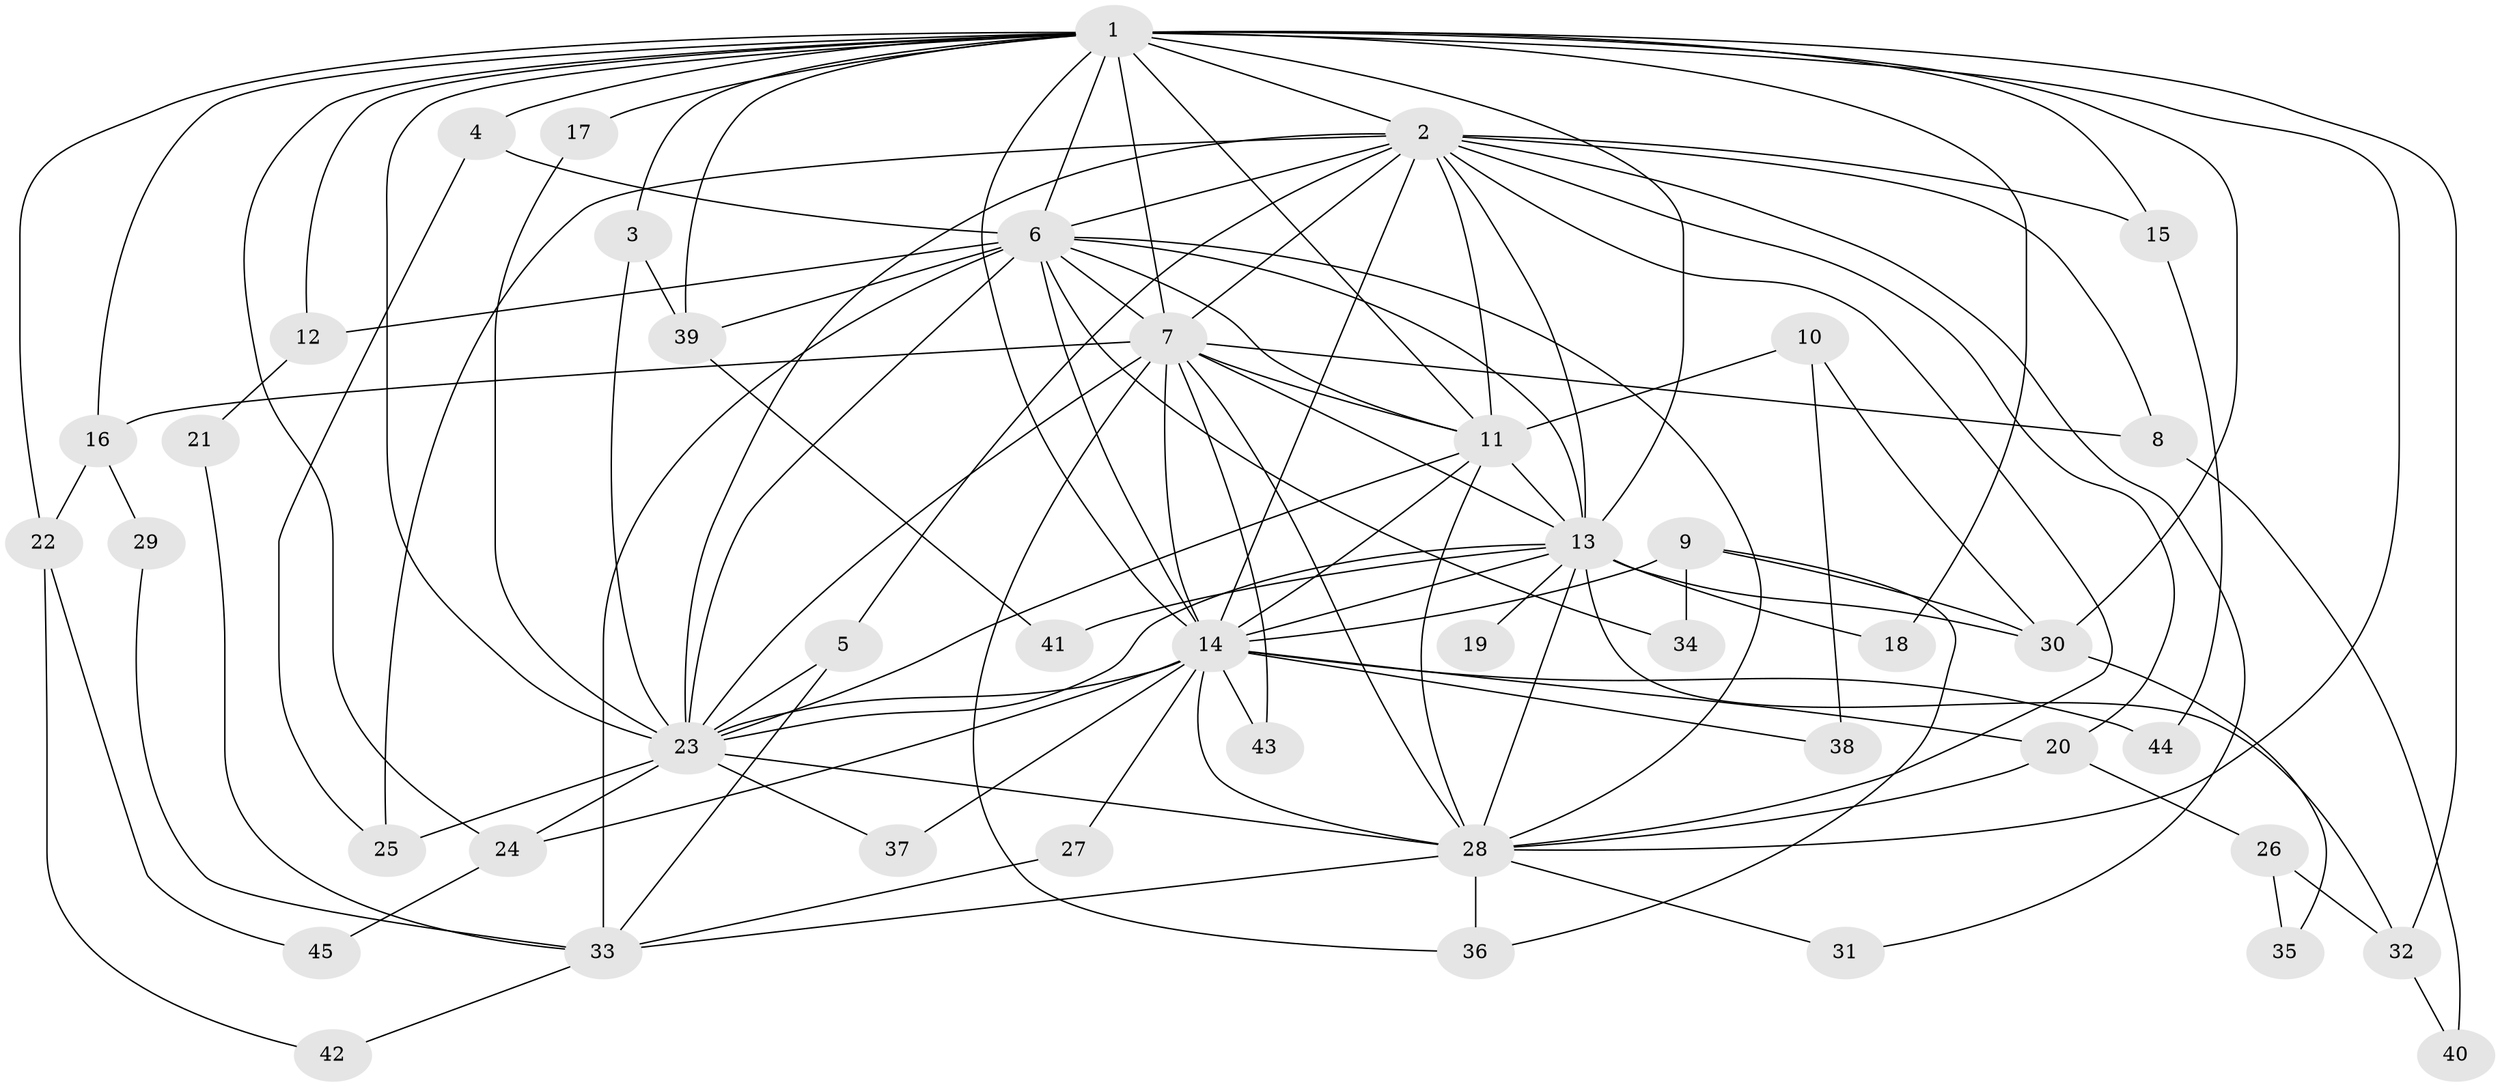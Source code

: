 // original degree distribution, {19: 0.015625, 15: 0.03125, 18: 0.03125, 16: 0.03125, 17: 0.03125, 11: 0.015625, 2: 0.515625, 3: 0.1875, 4: 0.09375, 6: 0.015625, 7: 0.015625, 5: 0.015625}
// Generated by graph-tools (version 1.1) at 2025/36/03/04/25 23:36:21]
// undirected, 45 vertices, 113 edges
graph export_dot {
  node [color=gray90,style=filled];
  1;
  2;
  3;
  4;
  5;
  6;
  7;
  8;
  9;
  10;
  11;
  12;
  13;
  14;
  15;
  16;
  17;
  18;
  19;
  20;
  21;
  22;
  23;
  24;
  25;
  26;
  27;
  28;
  29;
  30;
  31;
  32;
  33;
  34;
  35;
  36;
  37;
  38;
  39;
  40;
  41;
  42;
  43;
  44;
  45;
  1 -- 2 [weight=3.0];
  1 -- 3 [weight=1.0];
  1 -- 4 [weight=1.0];
  1 -- 6 [weight=2.0];
  1 -- 7 [weight=3.0];
  1 -- 11 [weight=2.0];
  1 -- 12 [weight=1.0];
  1 -- 13 [weight=3.0];
  1 -- 14 [weight=2.0];
  1 -- 15 [weight=1.0];
  1 -- 16 [weight=1.0];
  1 -- 17 [weight=1.0];
  1 -- 18 [weight=1.0];
  1 -- 22 [weight=1.0];
  1 -- 23 [weight=3.0];
  1 -- 24 [weight=1.0];
  1 -- 28 [weight=2.0];
  1 -- 30 [weight=1.0];
  1 -- 32 [weight=1.0];
  1 -- 39 [weight=1.0];
  2 -- 5 [weight=1.0];
  2 -- 6 [weight=1.0];
  2 -- 7 [weight=1.0];
  2 -- 8 [weight=1.0];
  2 -- 11 [weight=1.0];
  2 -- 13 [weight=1.0];
  2 -- 14 [weight=1.0];
  2 -- 15 [weight=1.0];
  2 -- 20 [weight=1.0];
  2 -- 23 [weight=1.0];
  2 -- 25 [weight=1.0];
  2 -- 28 [weight=1.0];
  2 -- 31 [weight=1.0];
  3 -- 23 [weight=1.0];
  3 -- 39 [weight=1.0];
  4 -- 6 [weight=1.0];
  4 -- 25 [weight=1.0];
  5 -- 23 [weight=1.0];
  5 -- 33 [weight=1.0];
  6 -- 7 [weight=1.0];
  6 -- 11 [weight=1.0];
  6 -- 12 [weight=1.0];
  6 -- 13 [weight=1.0];
  6 -- 14 [weight=2.0];
  6 -- 23 [weight=2.0];
  6 -- 28 [weight=1.0];
  6 -- 33 [weight=1.0];
  6 -- 34 [weight=1.0];
  6 -- 39 [weight=1.0];
  7 -- 8 [weight=1.0];
  7 -- 11 [weight=1.0];
  7 -- 13 [weight=1.0];
  7 -- 14 [weight=1.0];
  7 -- 16 [weight=1.0];
  7 -- 23 [weight=1.0];
  7 -- 28 [weight=2.0];
  7 -- 36 [weight=1.0];
  7 -- 43 [weight=1.0];
  8 -- 40 [weight=1.0];
  9 -- 14 [weight=1.0];
  9 -- 30 [weight=1.0];
  9 -- 34 [weight=1.0];
  9 -- 36 [weight=1.0];
  10 -- 11 [weight=1.0];
  10 -- 30 [weight=1.0];
  10 -- 38 [weight=1.0];
  11 -- 13 [weight=1.0];
  11 -- 14 [weight=1.0];
  11 -- 23 [weight=1.0];
  11 -- 28 [weight=2.0];
  12 -- 21 [weight=1.0];
  13 -- 14 [weight=1.0];
  13 -- 18 [weight=1.0];
  13 -- 19 [weight=1.0];
  13 -- 23 [weight=1.0];
  13 -- 28 [weight=1.0];
  13 -- 30 [weight=2.0];
  13 -- 32 [weight=2.0];
  13 -- 41 [weight=1.0];
  14 -- 20 [weight=1.0];
  14 -- 23 [weight=1.0];
  14 -- 24 [weight=1.0];
  14 -- 27 [weight=1.0];
  14 -- 28 [weight=1.0];
  14 -- 37 [weight=1.0];
  14 -- 38 [weight=1.0];
  14 -- 43 [weight=1.0];
  14 -- 44 [weight=1.0];
  15 -- 44 [weight=1.0];
  16 -- 22 [weight=1.0];
  16 -- 29 [weight=1.0];
  17 -- 23 [weight=1.0];
  20 -- 26 [weight=1.0];
  20 -- 28 [weight=1.0];
  21 -- 33 [weight=1.0];
  22 -- 42 [weight=1.0];
  22 -- 45 [weight=1.0];
  23 -- 24 [weight=1.0];
  23 -- 25 [weight=1.0];
  23 -- 28 [weight=1.0];
  23 -- 37 [weight=1.0];
  24 -- 45 [weight=1.0];
  26 -- 32 [weight=1.0];
  26 -- 35 [weight=1.0];
  27 -- 33 [weight=1.0];
  28 -- 31 [weight=1.0];
  28 -- 33 [weight=1.0];
  28 -- 36 [weight=1.0];
  29 -- 33 [weight=1.0];
  30 -- 35 [weight=1.0];
  32 -- 40 [weight=1.0];
  33 -- 42 [weight=1.0];
  39 -- 41 [weight=1.0];
}

